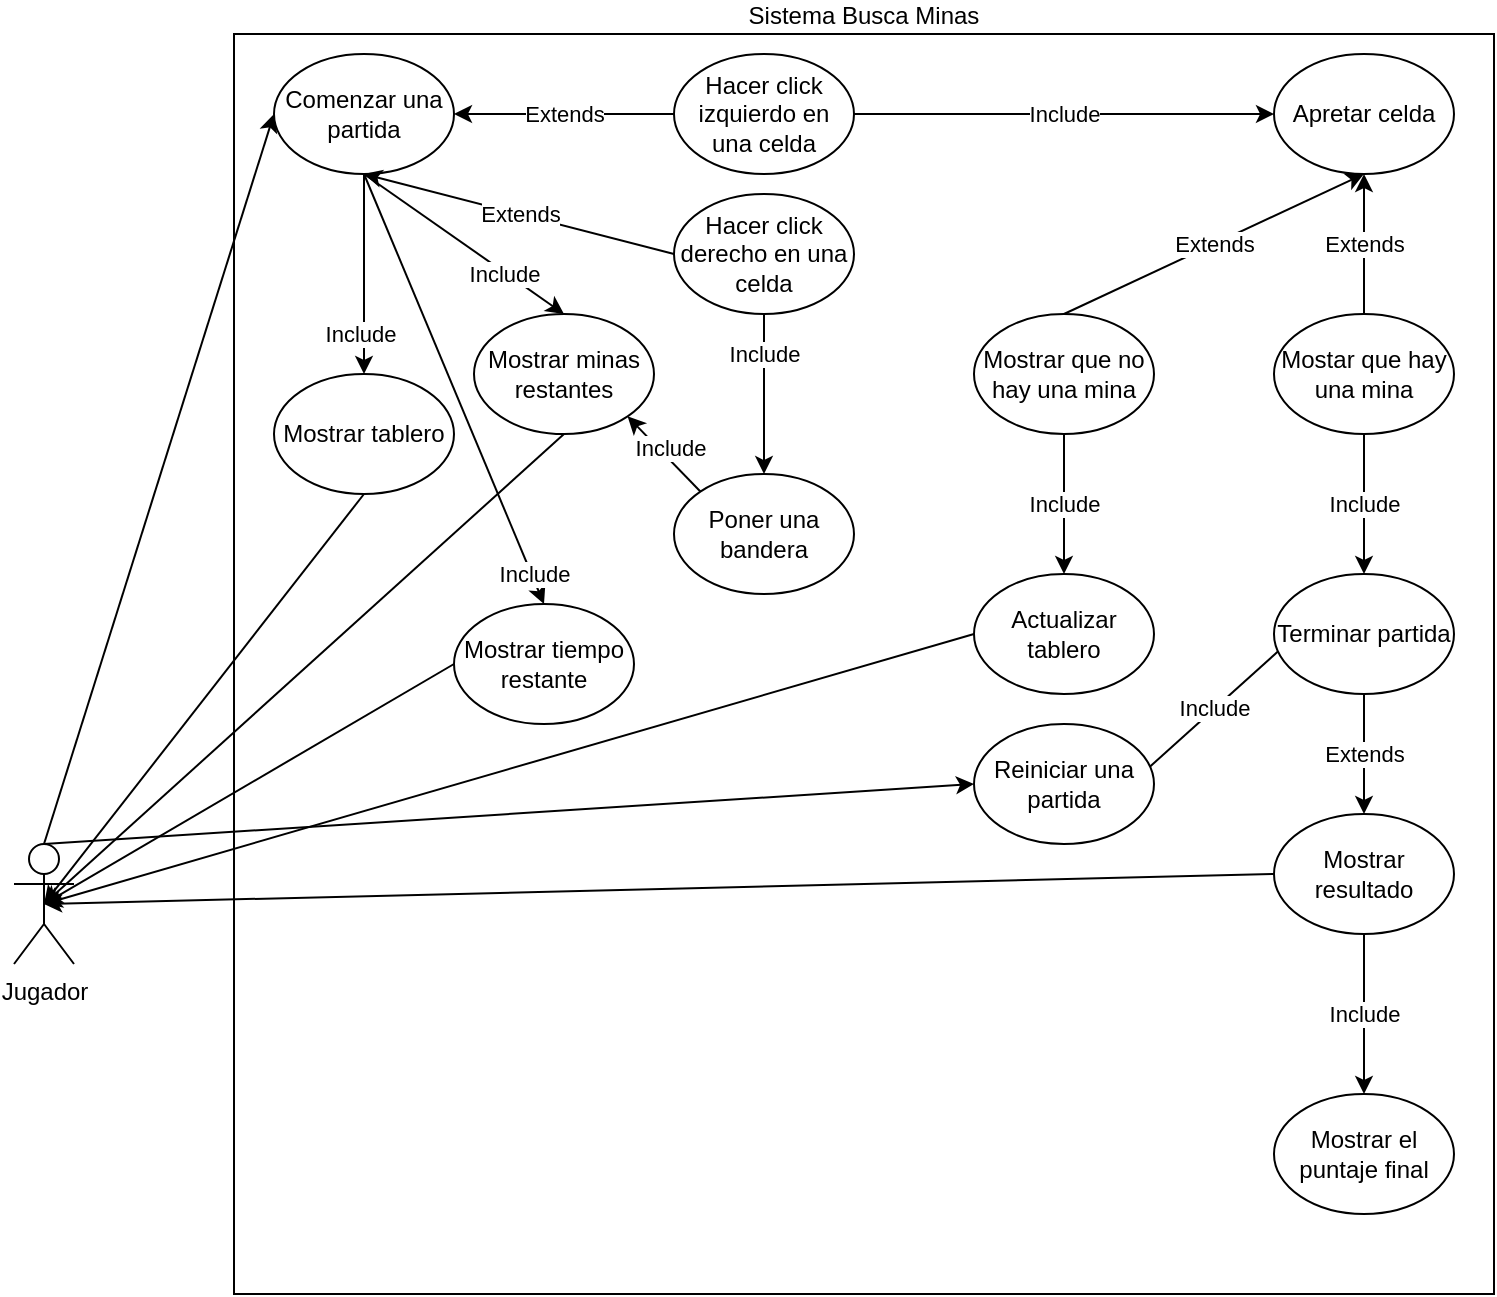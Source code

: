 <mxfile>
    <diagram name="Página-1" id="pSLUwWZcVyttAEXc0Cxm">
        <mxGraphModel dx="1198" dy="685" grid="1" gridSize="10" guides="1" tooltips="1" connect="1" arrows="1" fold="1" page="1" pageScale="1" pageWidth="827" pageHeight="1169" math="0" shadow="0">
            <root>
                <mxCell id="0"/>
                <mxCell id="1" parent="0"/>
                <mxCell id="3ub8bEHmaVtyvtisDQur-2" value="Sistema Busca Minas" style="whiteSpace=wrap;html=1;aspect=fixed;labelPosition=center;verticalLabelPosition=top;align=center;verticalAlign=bottom;" parent="1" vertex="1">
                    <mxGeometry x="140" y="70" width="630" height="630" as="geometry"/>
                </mxCell>
                <mxCell id="12" style="edgeStyle=none;html=1;exitX=0.5;exitY=0;exitDx=0;exitDy=0;exitPerimeter=0;entryX=0;entryY=0.5;entryDx=0;entryDy=0;" edge="1" parent="1" source="3ub8bEHmaVtyvtisDQur-3" target="3">
                    <mxGeometry relative="1" as="geometry"/>
                </mxCell>
                <mxCell id="16" style="edgeStyle=none;html=1;exitX=0.5;exitY=0;exitDx=0;exitDy=0;exitPerimeter=0;entryX=0;entryY=0.5;entryDx=0;entryDy=0;" edge="1" parent="1" source="3ub8bEHmaVtyvtisDQur-3" target="2">
                    <mxGeometry relative="1" as="geometry"/>
                </mxCell>
                <mxCell id="3ub8bEHmaVtyvtisDQur-3" value="Jugador" style="shape=umlActor;verticalLabelPosition=bottom;verticalAlign=top;html=1;outlineConnect=0;" parent="1" vertex="1">
                    <mxGeometry x="30" y="475" width="30" height="60" as="geometry"/>
                </mxCell>
                <mxCell id="52" value="Include" style="edgeStyle=none;html=1;exitX=0.5;exitY=1;exitDx=0;exitDy=0;entryX=0.5;entryY=0;entryDx=0;entryDy=0;" edge="1" parent="1" source="2" target="50">
                    <mxGeometry x="0.604" y="-2" relative="1" as="geometry">
                        <mxPoint as="offset"/>
                    </mxGeometry>
                </mxCell>
                <mxCell id="2" value="Comenzar una partida" style="ellipse;whiteSpace=wrap;html=1;" vertex="1" parent="1">
                    <mxGeometry x="160" y="80" width="90" height="60" as="geometry"/>
                </mxCell>
                <mxCell id="14" value="Include" style="edgeStyle=none;html=1;exitX=0.5;exitY=1;exitDx=0;exitDy=0;entryX=0.5;entryY=0;entryDx=0;entryDy=0;" edge="1" parent="1" source="3" target="7">
                    <mxGeometry relative="1" as="geometry"/>
                </mxCell>
                <mxCell id="3" value="Reiniciar una partida" style="ellipse;whiteSpace=wrap;html=1;" vertex="1" parent="1">
                    <mxGeometry x="510" y="415" width="90" height="60" as="geometry"/>
                </mxCell>
                <mxCell id="30" value="Extends" style="edgeStyle=none;html=1;exitX=0;exitY=0.5;exitDx=0;exitDy=0;entryX=1;entryY=0.5;entryDx=0;entryDy=0;" edge="1" parent="1" source="37" target="2">
                    <mxGeometry relative="1" as="geometry"/>
                </mxCell>
                <mxCell id="4" value="Apretar celda" style="ellipse;whiteSpace=wrap;html=1;" vertex="1" parent="1">
                    <mxGeometry x="660" y="80" width="90" height="60" as="geometry"/>
                </mxCell>
                <mxCell id="25" value="Include" style="edgeStyle=none;html=1;exitX=0;exitY=0;exitDx=0;exitDy=0;entryX=1;entryY=1;entryDx=0;entryDy=0;" edge="1" parent="1" source="5" target="21">
                    <mxGeometry y="-4" relative="1" as="geometry">
                        <mxPoint as="offset"/>
                    </mxGeometry>
                </mxCell>
                <mxCell id="5" value="Poner una bandera" style="ellipse;whiteSpace=wrap;html=1;" vertex="1" parent="1">
                    <mxGeometry x="360" y="290" width="90" height="60" as="geometry"/>
                </mxCell>
                <mxCell id="10" value="Include" style="edgeStyle=none;html=1;exitX=0.5;exitY=1;exitDx=0;exitDy=0;entryX=0.5;entryY=0;entryDx=0;entryDy=0;" edge="1" parent="1" source="6" target="7">
                    <mxGeometry relative="1" as="geometry"/>
                </mxCell>
                <mxCell id="20" value="Extends" style="edgeStyle=none;html=1;exitX=0.5;exitY=0;exitDx=0;exitDy=0;entryX=0.5;entryY=1;entryDx=0;entryDy=0;" edge="1" parent="1" source="6" target="4">
                    <mxGeometry relative="1" as="geometry"/>
                </mxCell>
                <mxCell id="6" value="Mostar que hay una mina" style="ellipse;whiteSpace=wrap;html=1;" vertex="1" parent="1">
                    <mxGeometry x="660" y="210" width="90" height="60" as="geometry"/>
                </mxCell>
                <mxCell id="42" value="Extends" style="edgeStyle=none;html=1;exitX=0.5;exitY=1;exitDx=0;exitDy=0;entryX=0.5;entryY=0;entryDx=0;entryDy=0;" edge="1" parent="1" source="7" target="28">
                    <mxGeometry relative="1" as="geometry"/>
                </mxCell>
                <mxCell id="7" value="Terminar partida" style="ellipse;whiteSpace=wrap;html=1;" vertex="1" parent="1">
                    <mxGeometry x="660" y="340" width="90" height="60" as="geometry"/>
                </mxCell>
                <mxCell id="22" style="edgeStyle=none;html=1;exitX=0.5;exitY=1;exitDx=0;exitDy=0;entryX=0.5;entryY=0.5;entryDx=0;entryDy=0;entryPerimeter=0;" edge="1" parent="1" source="21" target="3ub8bEHmaVtyvtisDQur-3">
                    <mxGeometry relative="1" as="geometry"/>
                </mxCell>
                <mxCell id="21" value="Mostrar minas restantes" style="ellipse;whiteSpace=wrap;html=1;" vertex="1" parent="1">
                    <mxGeometry x="260" y="210" width="90" height="60" as="geometry"/>
                </mxCell>
                <mxCell id="27" style="edgeStyle=none;html=1;exitX=0;exitY=0.5;exitDx=0;exitDy=0;entryX=0.5;entryY=0.5;entryDx=0;entryDy=0;entryPerimeter=0;" edge="1" parent="1" source="26" target="3ub8bEHmaVtyvtisDQur-3">
                    <mxGeometry relative="1" as="geometry"/>
                </mxCell>
                <mxCell id="26" value="Mostrar tiempo restante" style="ellipse;whiteSpace=wrap;html=1;" vertex="1" parent="1">
                    <mxGeometry x="250" y="355" width="90" height="60" as="geometry"/>
                </mxCell>
                <mxCell id="33" value="Include" style="edgeStyle=none;html=1;exitX=0.5;exitY=1;exitDx=0;exitDy=0;entryX=0.5;entryY=0;entryDx=0;entryDy=0;" edge="1" parent="1" source="28" target="32">
                    <mxGeometry relative="1" as="geometry"/>
                </mxCell>
                <mxCell id="43" style="edgeStyle=none;html=1;exitX=0;exitY=0.5;exitDx=0;exitDy=0;entryX=0.5;entryY=0.5;entryDx=0;entryDy=0;entryPerimeter=0;" edge="1" parent="1" source="28" target="3ub8bEHmaVtyvtisDQur-3">
                    <mxGeometry relative="1" as="geometry"/>
                </mxCell>
                <mxCell id="28" value="Mostrar resultado" style="ellipse;whiteSpace=wrap;html=1;" vertex="1" parent="1">
                    <mxGeometry x="660" y="460" width="90" height="60" as="geometry"/>
                </mxCell>
                <mxCell id="32" value="Mostrar el puntaje final" style="ellipse;whiteSpace=wrap;html=1;" vertex="1" parent="1">
                    <mxGeometry x="660" y="600" width="90" height="60" as="geometry"/>
                </mxCell>
                <mxCell id="36" value="Include" style="edgeStyle=none;html=1;exitX=0.5;exitY=1;exitDx=0;exitDy=0;entryX=0.5;entryY=0;entryDx=0;entryDy=0;" edge="1" parent="1" source="34" target="5">
                    <mxGeometry x="-0.5" relative="1" as="geometry">
                        <mxPoint as="offset"/>
                    </mxGeometry>
                </mxCell>
                <mxCell id="40" value="Extends" style="edgeStyle=none;html=1;exitX=0;exitY=0.5;exitDx=0;exitDy=0;entryX=0.5;entryY=1;entryDx=0;entryDy=0;" edge="1" parent="1" source="34" target="2">
                    <mxGeometry relative="1" as="geometry"/>
                </mxCell>
                <mxCell id="34" value="Hacer click derecho en una celda" style="ellipse;whiteSpace=wrap;html=1;" vertex="1" parent="1">
                    <mxGeometry x="360" y="150" width="90" height="60" as="geometry"/>
                </mxCell>
                <mxCell id="38" value="Include" style="edgeStyle=none;html=1;exitX=1;exitY=0.5;exitDx=0;exitDy=0;entryX=0;entryY=0.5;entryDx=0;entryDy=0;" edge="1" parent="1" source="37" target="4">
                    <mxGeometry relative="1" as="geometry"/>
                </mxCell>
                <mxCell id="37" value="Hacer click izquierdo en una celda" style="ellipse;whiteSpace=wrap;html=1;" vertex="1" parent="1">
                    <mxGeometry x="360" y="80" width="90" height="60" as="geometry"/>
                </mxCell>
                <mxCell id="44" value="Include" style="edgeStyle=none;html=1;exitX=0.5;exitY=1;exitDx=0;exitDy=0;entryX=0.5;entryY=0;entryDx=0;entryDy=0;" edge="1" parent="1" source="2" target="21">
                    <mxGeometry x="0.395" relative="1" as="geometry">
                        <mxPoint x="424" y="260" as="sourcePoint"/>
                        <mxPoint x="424" y="320" as="targetPoint"/>
                        <mxPoint y="1" as="offset"/>
                    </mxGeometry>
                </mxCell>
                <mxCell id="45" value="Include" style="edgeStyle=none;html=1;exitX=0.5;exitY=1;exitDx=0;exitDy=0;entryX=0.5;entryY=0;entryDx=0;entryDy=0;" edge="1" parent="1" source="2" target="26">
                    <mxGeometry x="0.862" y="1" relative="1" as="geometry">
                        <mxPoint x="245" y="190" as="sourcePoint"/>
                        <mxPoint x="379" y="460" as="targetPoint"/>
                        <mxPoint as="offset"/>
                    </mxGeometry>
                </mxCell>
                <mxCell id="48" value="Extends" style="edgeStyle=none;html=1;exitX=0.5;exitY=0;exitDx=0;exitDy=0;entryX=0.5;entryY=1;entryDx=0;entryDy=0;" edge="1" parent="1" source="46" target="4">
                    <mxGeometry relative="1" as="geometry"/>
                </mxCell>
                <mxCell id="49" value="Include" style="edgeStyle=none;html=1;exitX=0.5;exitY=1;exitDx=0;exitDy=0;entryX=0.5;entryY=0;entryDx=0;entryDy=0;" edge="1" parent="1" source="46" target="47">
                    <mxGeometry relative="1" as="geometry"/>
                </mxCell>
                <mxCell id="46" value="Mostrar que no hay una mina" style="ellipse;whiteSpace=wrap;html=1;" vertex="1" parent="1">
                    <mxGeometry x="510" y="210" width="90" height="60" as="geometry"/>
                </mxCell>
                <mxCell id="54" style="edgeStyle=none;html=1;exitX=0;exitY=0.5;exitDx=0;exitDy=0;entryX=0.5;entryY=0.5;entryDx=0;entryDy=0;entryPerimeter=0;" edge="1" parent="1" source="47" target="3ub8bEHmaVtyvtisDQur-3">
                    <mxGeometry relative="1" as="geometry"/>
                </mxCell>
                <mxCell id="47" value="Actualizar tablero" style="ellipse;whiteSpace=wrap;html=1;" vertex="1" parent="1">
                    <mxGeometry x="510" y="340" width="90" height="60" as="geometry"/>
                </mxCell>
                <mxCell id="53" style="edgeStyle=none;html=1;exitX=0.5;exitY=1;exitDx=0;exitDy=0;entryX=0.5;entryY=0.5;entryDx=0;entryDy=0;entryPerimeter=0;" edge="1" parent="1" source="50" target="3ub8bEHmaVtyvtisDQur-3">
                    <mxGeometry relative="1" as="geometry"/>
                </mxCell>
                <mxCell id="50" value="Mostrar tablero" style="ellipse;whiteSpace=wrap;html=1;" vertex="1" parent="1">
                    <mxGeometry x="160" y="240" width="90" height="60" as="geometry"/>
                </mxCell>
            </root>
        </mxGraphModel>
    </diagram>
</mxfile>